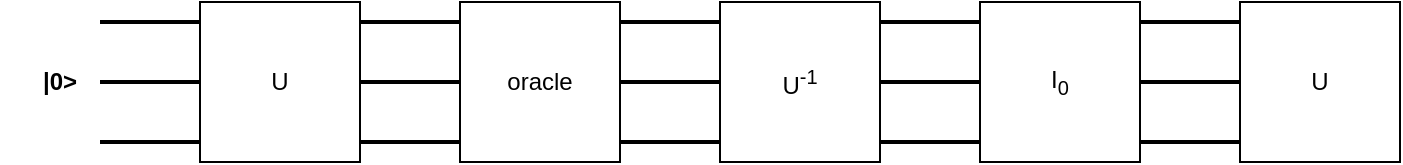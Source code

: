 <mxfile version="22.1.21" type="github">
  <diagram name="Page-1" id="6GHzXvcJx0NGG4YvwU64">
    <mxGraphModel dx="890" dy="366" grid="1" gridSize="10" guides="1" tooltips="1" connect="1" arrows="1" fold="1" page="1" pageScale="1" pageWidth="850" pageHeight="1100" math="0" shadow="0">
      <root>
        <mxCell id="0" />
        <mxCell id="1" parent="0" />
        <mxCell id="K4QK_sx6FBmkWvJAeLyN-9" value="" style="line;strokeWidth=2;html=1;" vertex="1" parent="1">
          <mxGeometry x="110" y="700" width="50" height="10" as="geometry" />
        </mxCell>
        <mxCell id="K4QK_sx6FBmkWvJAeLyN-10" value="U" style="whiteSpace=wrap;html=1;aspect=fixed;" vertex="1" parent="1">
          <mxGeometry x="160" y="695" width="80" height="80" as="geometry" />
        </mxCell>
        <mxCell id="K4QK_sx6FBmkWvJAeLyN-12" value="" style="line;strokeWidth=2;html=1;" vertex="1" parent="1">
          <mxGeometry x="110" y="730" width="50" height="10" as="geometry" />
        </mxCell>
        <mxCell id="K4QK_sx6FBmkWvJAeLyN-13" value="" style="line;strokeWidth=2;html=1;" vertex="1" parent="1">
          <mxGeometry x="110" y="760" width="50" height="10" as="geometry" />
        </mxCell>
        <mxCell id="K4QK_sx6FBmkWvJAeLyN-14" value="&lt;b&gt;|0&amp;gt;&lt;/b&gt;" style="text;html=1;strokeColor=none;fillColor=none;align=center;verticalAlign=middle;whiteSpace=wrap;rounded=0;" vertex="1" parent="1">
          <mxGeometry x="60" y="720" width="60" height="30" as="geometry" />
        </mxCell>
        <mxCell id="K4QK_sx6FBmkWvJAeLyN-17" value="oracle" style="whiteSpace=wrap;html=1;aspect=fixed;" vertex="1" parent="1">
          <mxGeometry x="290" y="695" width="80" height="80" as="geometry" />
        </mxCell>
        <mxCell id="K4QK_sx6FBmkWvJAeLyN-18" value="" style="line;strokeWidth=2;html=1;" vertex="1" parent="1">
          <mxGeometry x="240" y="700" width="50" height="10" as="geometry" />
        </mxCell>
        <mxCell id="K4QK_sx6FBmkWvJAeLyN-19" value="" style="line;strokeWidth=2;html=1;" vertex="1" parent="1">
          <mxGeometry x="240" y="730" width="50" height="10" as="geometry" />
        </mxCell>
        <mxCell id="K4QK_sx6FBmkWvJAeLyN-20" value="" style="line;strokeWidth=2;html=1;" vertex="1" parent="1">
          <mxGeometry x="240" y="760" width="50" height="10" as="geometry" />
        </mxCell>
        <mxCell id="K4QK_sx6FBmkWvJAeLyN-21" value="" style="line;strokeWidth=2;html=1;" vertex="1" parent="1">
          <mxGeometry x="370" y="700" width="50" height="10" as="geometry" />
        </mxCell>
        <mxCell id="K4QK_sx6FBmkWvJAeLyN-22" value="" style="line;strokeWidth=2;html=1;" vertex="1" parent="1">
          <mxGeometry x="370" y="730" width="50" height="10" as="geometry" />
        </mxCell>
        <mxCell id="K4QK_sx6FBmkWvJAeLyN-23" value="" style="line;strokeWidth=2;html=1;" vertex="1" parent="1">
          <mxGeometry x="370" y="760" width="50" height="10" as="geometry" />
        </mxCell>
        <mxCell id="K4QK_sx6FBmkWvJAeLyN-24" value="U&lt;sup&gt;-1&lt;/sup&gt;" style="whiteSpace=wrap;html=1;aspect=fixed;" vertex="1" parent="1">
          <mxGeometry x="420" y="695" width="80" height="80" as="geometry" />
        </mxCell>
        <mxCell id="K4QK_sx6FBmkWvJAeLyN-26" value="I&lt;sub&gt;0&lt;/sub&gt;" style="whiteSpace=wrap;html=1;aspect=fixed;" vertex="1" parent="1">
          <mxGeometry x="550" y="695" width="80" height="80" as="geometry" />
        </mxCell>
        <mxCell id="K4QK_sx6FBmkWvJAeLyN-27" value="" style="line;strokeWidth=2;html=1;" vertex="1" parent="1">
          <mxGeometry x="500" y="700" width="50" height="10" as="geometry" />
        </mxCell>
        <mxCell id="K4QK_sx6FBmkWvJAeLyN-28" value="" style="line;strokeWidth=2;html=1;" vertex="1" parent="1">
          <mxGeometry x="500" y="730" width="50" height="10" as="geometry" />
        </mxCell>
        <mxCell id="K4QK_sx6FBmkWvJAeLyN-29" value="" style="line;strokeWidth=2;html=1;" vertex="1" parent="1">
          <mxGeometry x="500" y="760" width="50" height="10" as="geometry" />
        </mxCell>
        <mxCell id="K4QK_sx6FBmkWvJAeLyN-31" value="U" style="whiteSpace=wrap;html=1;aspect=fixed;" vertex="1" parent="1">
          <mxGeometry x="680" y="695" width="80" height="80" as="geometry" />
        </mxCell>
        <mxCell id="K4QK_sx6FBmkWvJAeLyN-32" value="" style="line;strokeWidth=2;html=1;" vertex="1" parent="1">
          <mxGeometry x="630" y="700" width="50" height="10" as="geometry" />
        </mxCell>
        <mxCell id="K4QK_sx6FBmkWvJAeLyN-33" value="" style="line;strokeWidth=2;html=1;" vertex="1" parent="1">
          <mxGeometry x="630" y="730" width="50" height="10" as="geometry" />
        </mxCell>
        <mxCell id="K4QK_sx6FBmkWvJAeLyN-34" value="" style="line;strokeWidth=2;html=1;" vertex="1" parent="1">
          <mxGeometry x="630" y="760" width="50" height="10" as="geometry" />
        </mxCell>
      </root>
    </mxGraphModel>
  </diagram>
</mxfile>
